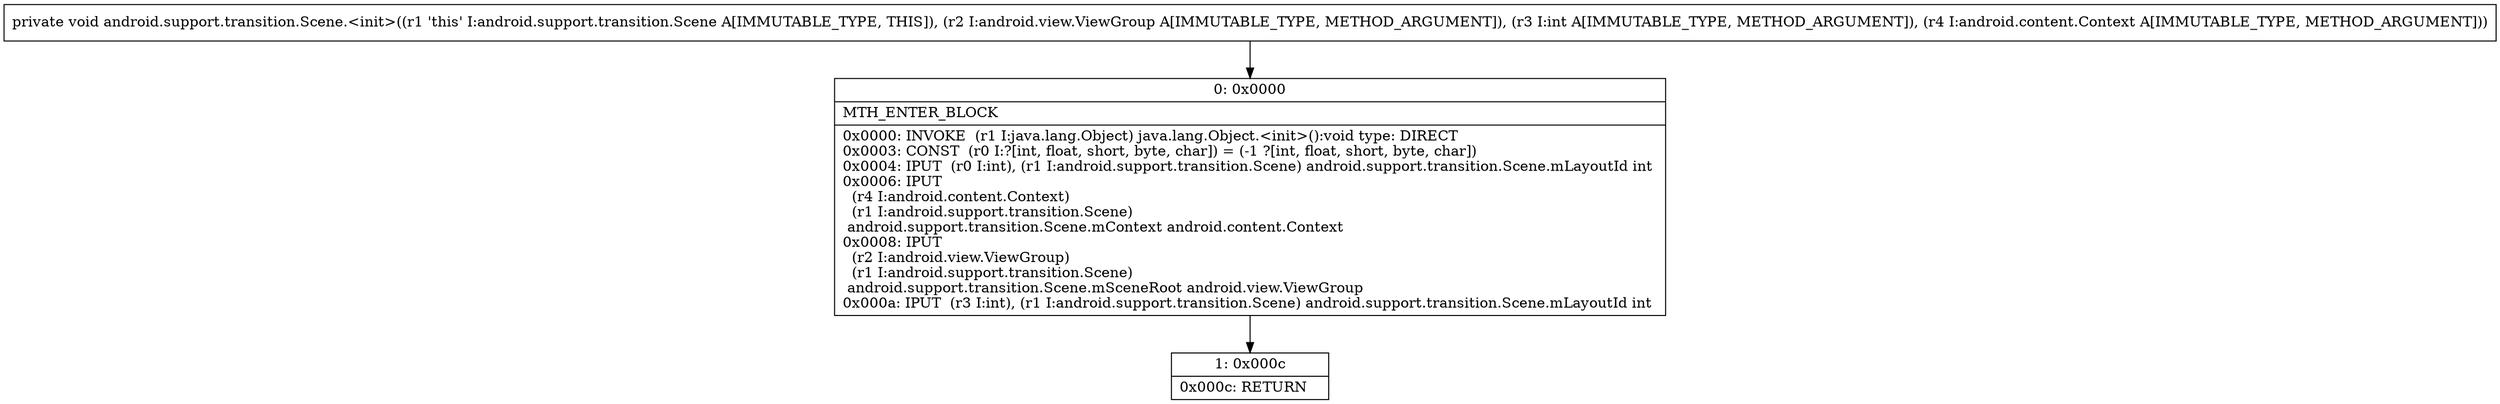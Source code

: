 digraph "CFG forandroid.support.transition.Scene.\<init\>(Landroid\/view\/ViewGroup;ILandroid\/content\/Context;)V" {
Node_0 [shape=record,label="{0\:\ 0x0000|MTH_ENTER_BLOCK\l|0x0000: INVOKE  (r1 I:java.lang.Object) java.lang.Object.\<init\>():void type: DIRECT \l0x0003: CONST  (r0 I:?[int, float, short, byte, char]) = (\-1 ?[int, float, short, byte, char]) \l0x0004: IPUT  (r0 I:int), (r1 I:android.support.transition.Scene) android.support.transition.Scene.mLayoutId int \l0x0006: IPUT  \l  (r4 I:android.content.Context)\l  (r1 I:android.support.transition.Scene)\l android.support.transition.Scene.mContext android.content.Context \l0x0008: IPUT  \l  (r2 I:android.view.ViewGroup)\l  (r1 I:android.support.transition.Scene)\l android.support.transition.Scene.mSceneRoot android.view.ViewGroup \l0x000a: IPUT  (r3 I:int), (r1 I:android.support.transition.Scene) android.support.transition.Scene.mLayoutId int \l}"];
Node_1 [shape=record,label="{1\:\ 0x000c|0x000c: RETURN   \l}"];
MethodNode[shape=record,label="{private void android.support.transition.Scene.\<init\>((r1 'this' I:android.support.transition.Scene A[IMMUTABLE_TYPE, THIS]), (r2 I:android.view.ViewGroup A[IMMUTABLE_TYPE, METHOD_ARGUMENT]), (r3 I:int A[IMMUTABLE_TYPE, METHOD_ARGUMENT]), (r4 I:android.content.Context A[IMMUTABLE_TYPE, METHOD_ARGUMENT])) }"];
MethodNode -> Node_0;
Node_0 -> Node_1;
}

